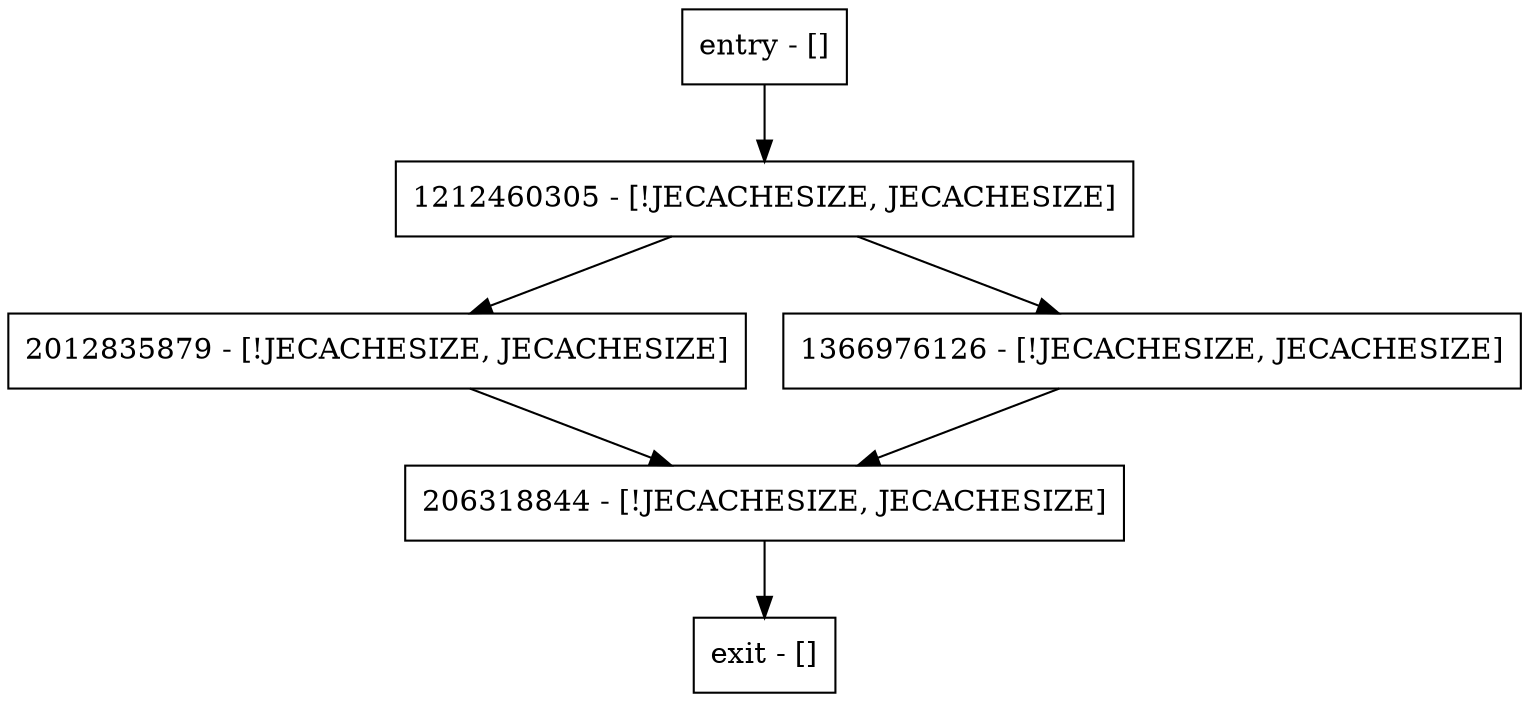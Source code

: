digraph makeTimeoutException {
node [shape=record];
entry [label="entry - []"];
exit [label="exit - []"];
1212460305 [label="1212460305 - [!JECACHESIZE, JECACHESIZE]"];
2012835879 [label="2012835879 - [!JECACHESIZE, JECACHESIZE]"];
1366976126 [label="1366976126 - [!JECACHESIZE, JECACHESIZE]"];
206318844 [label="206318844 - [!JECACHESIZE, JECACHESIZE]"];
entry;
exit;
entry -> 1212460305;
1212460305 -> 2012835879;
1212460305 -> 1366976126;
2012835879 -> 206318844;
1366976126 -> 206318844;
206318844 -> exit;
}
